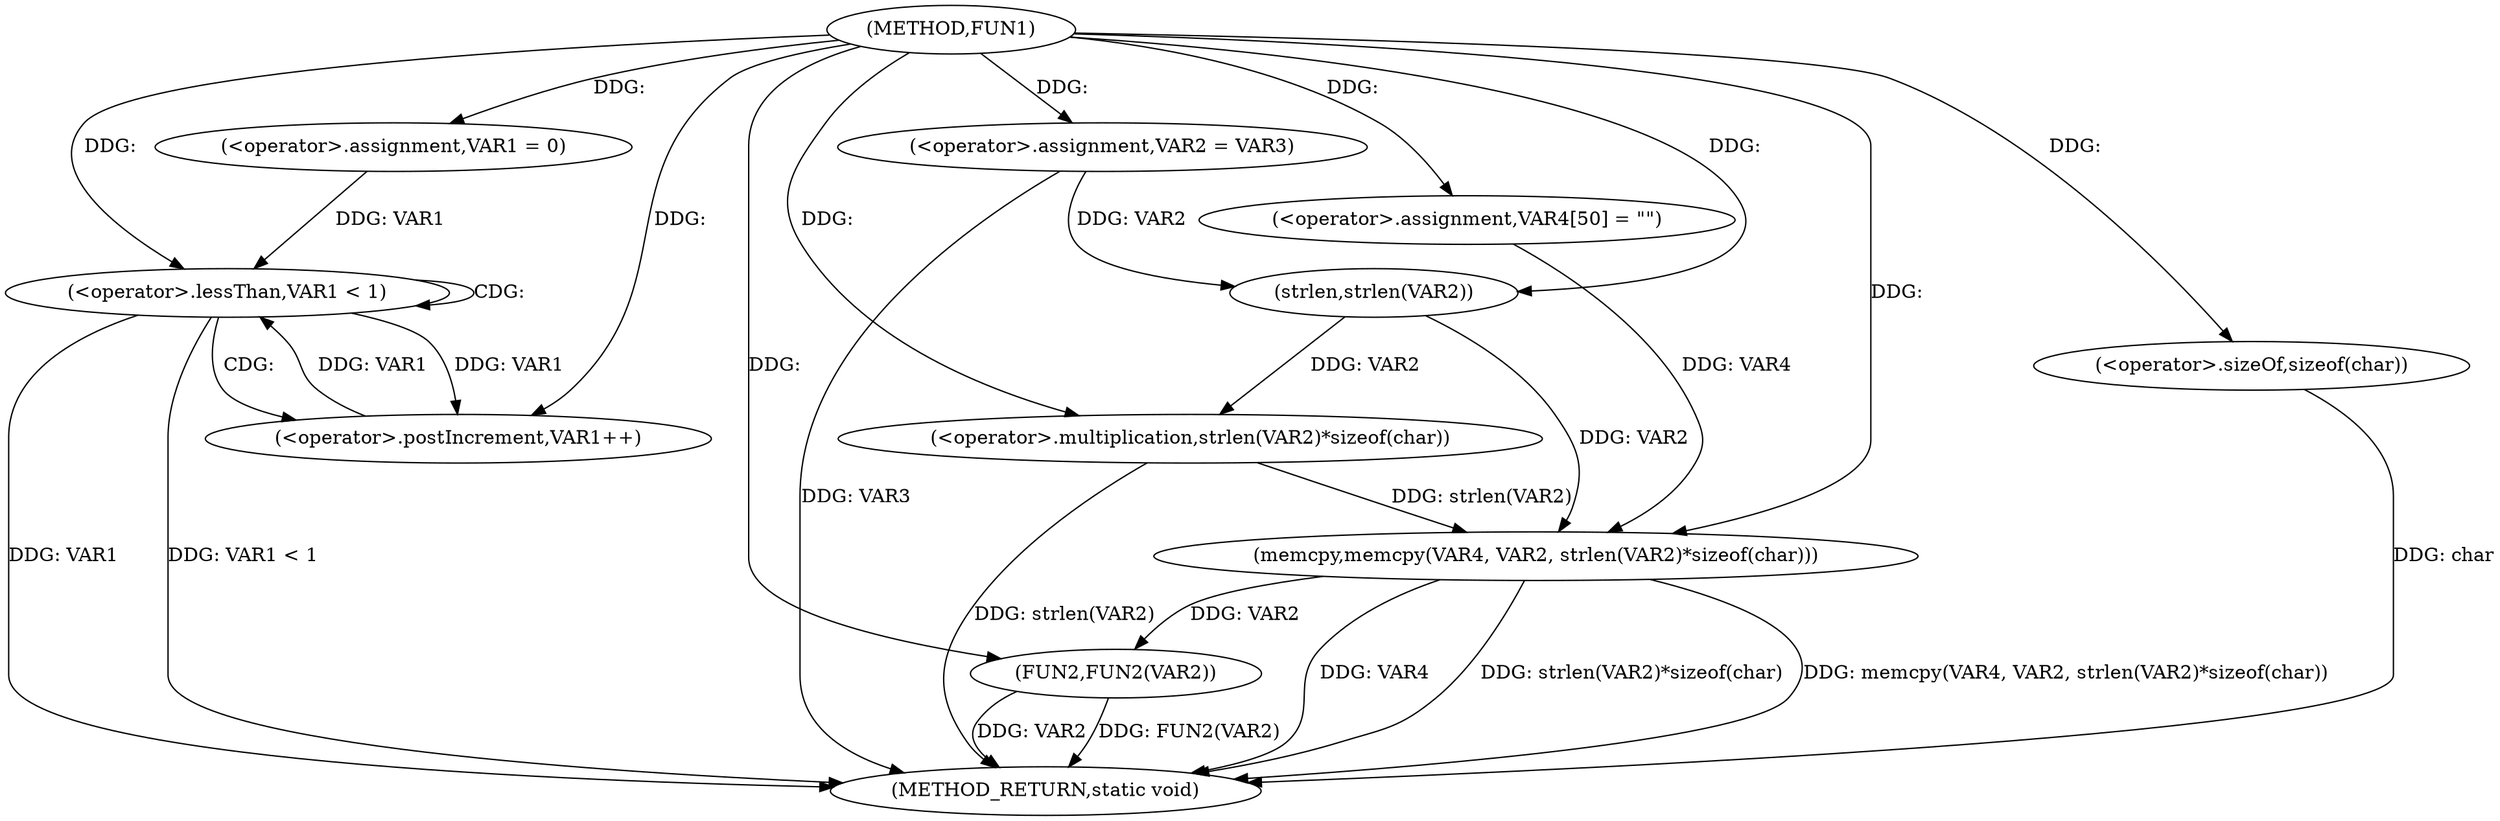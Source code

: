 digraph FUN1 {  
"1000100" [label = "(METHOD,FUN1)" ]
"1000133" [label = "(METHOD_RETURN,static void)" ]
"1000105" [label = "(<operator>.assignment,VAR2 = VAR3)" ]
"1000109" [label = "(<operator>.assignment,VAR1 = 0)" ]
"1000112" [label = "(<operator>.lessThan,VAR1 < 1)" ]
"1000115" [label = "(<operator>.postIncrement,VAR1++)" ]
"1000120" [label = "(<operator>.assignment,VAR4[50] = \"\")" ]
"1000123" [label = "(memcpy,memcpy(VAR4, VAR2, strlen(VAR2)*sizeof(char)))" ]
"1000126" [label = "(<operator>.multiplication,strlen(VAR2)*sizeof(char))" ]
"1000127" [label = "(strlen,strlen(VAR2))" ]
"1000129" [label = "(<operator>.sizeOf,sizeof(char))" ]
"1000131" [label = "(FUN2,FUN2(VAR2))" ]
  "1000105" -> "1000133"  [ label = "DDG: VAR3"] 
  "1000126" -> "1000133"  [ label = "DDG: strlen(VAR2)"] 
  "1000112" -> "1000133"  [ label = "DDG: VAR1 < 1"] 
  "1000129" -> "1000133"  [ label = "DDG: char"] 
  "1000123" -> "1000133"  [ label = "DDG: strlen(VAR2)*sizeof(char)"] 
  "1000123" -> "1000133"  [ label = "DDG: memcpy(VAR4, VAR2, strlen(VAR2)*sizeof(char))"] 
  "1000131" -> "1000133"  [ label = "DDG: VAR2"] 
  "1000112" -> "1000133"  [ label = "DDG: VAR1"] 
  "1000131" -> "1000133"  [ label = "DDG: FUN2(VAR2)"] 
  "1000123" -> "1000133"  [ label = "DDG: VAR4"] 
  "1000100" -> "1000105"  [ label = "DDG: "] 
  "1000100" -> "1000109"  [ label = "DDG: "] 
  "1000109" -> "1000112"  [ label = "DDG: VAR1"] 
  "1000115" -> "1000112"  [ label = "DDG: VAR1"] 
  "1000100" -> "1000112"  [ label = "DDG: "] 
  "1000112" -> "1000115"  [ label = "DDG: VAR1"] 
  "1000100" -> "1000115"  [ label = "DDG: "] 
  "1000100" -> "1000120"  [ label = "DDG: "] 
  "1000120" -> "1000123"  [ label = "DDG: VAR4"] 
  "1000100" -> "1000123"  [ label = "DDG: "] 
  "1000127" -> "1000123"  [ label = "DDG: VAR2"] 
  "1000126" -> "1000123"  [ label = "DDG: strlen(VAR2)"] 
  "1000127" -> "1000126"  [ label = "DDG: VAR2"] 
  "1000105" -> "1000127"  [ label = "DDG: VAR2"] 
  "1000100" -> "1000127"  [ label = "DDG: "] 
  "1000100" -> "1000126"  [ label = "DDG: "] 
  "1000100" -> "1000129"  [ label = "DDG: "] 
  "1000123" -> "1000131"  [ label = "DDG: VAR2"] 
  "1000100" -> "1000131"  [ label = "DDG: "] 
  "1000112" -> "1000112"  [ label = "CDG: "] 
  "1000112" -> "1000115"  [ label = "CDG: "] 
}
